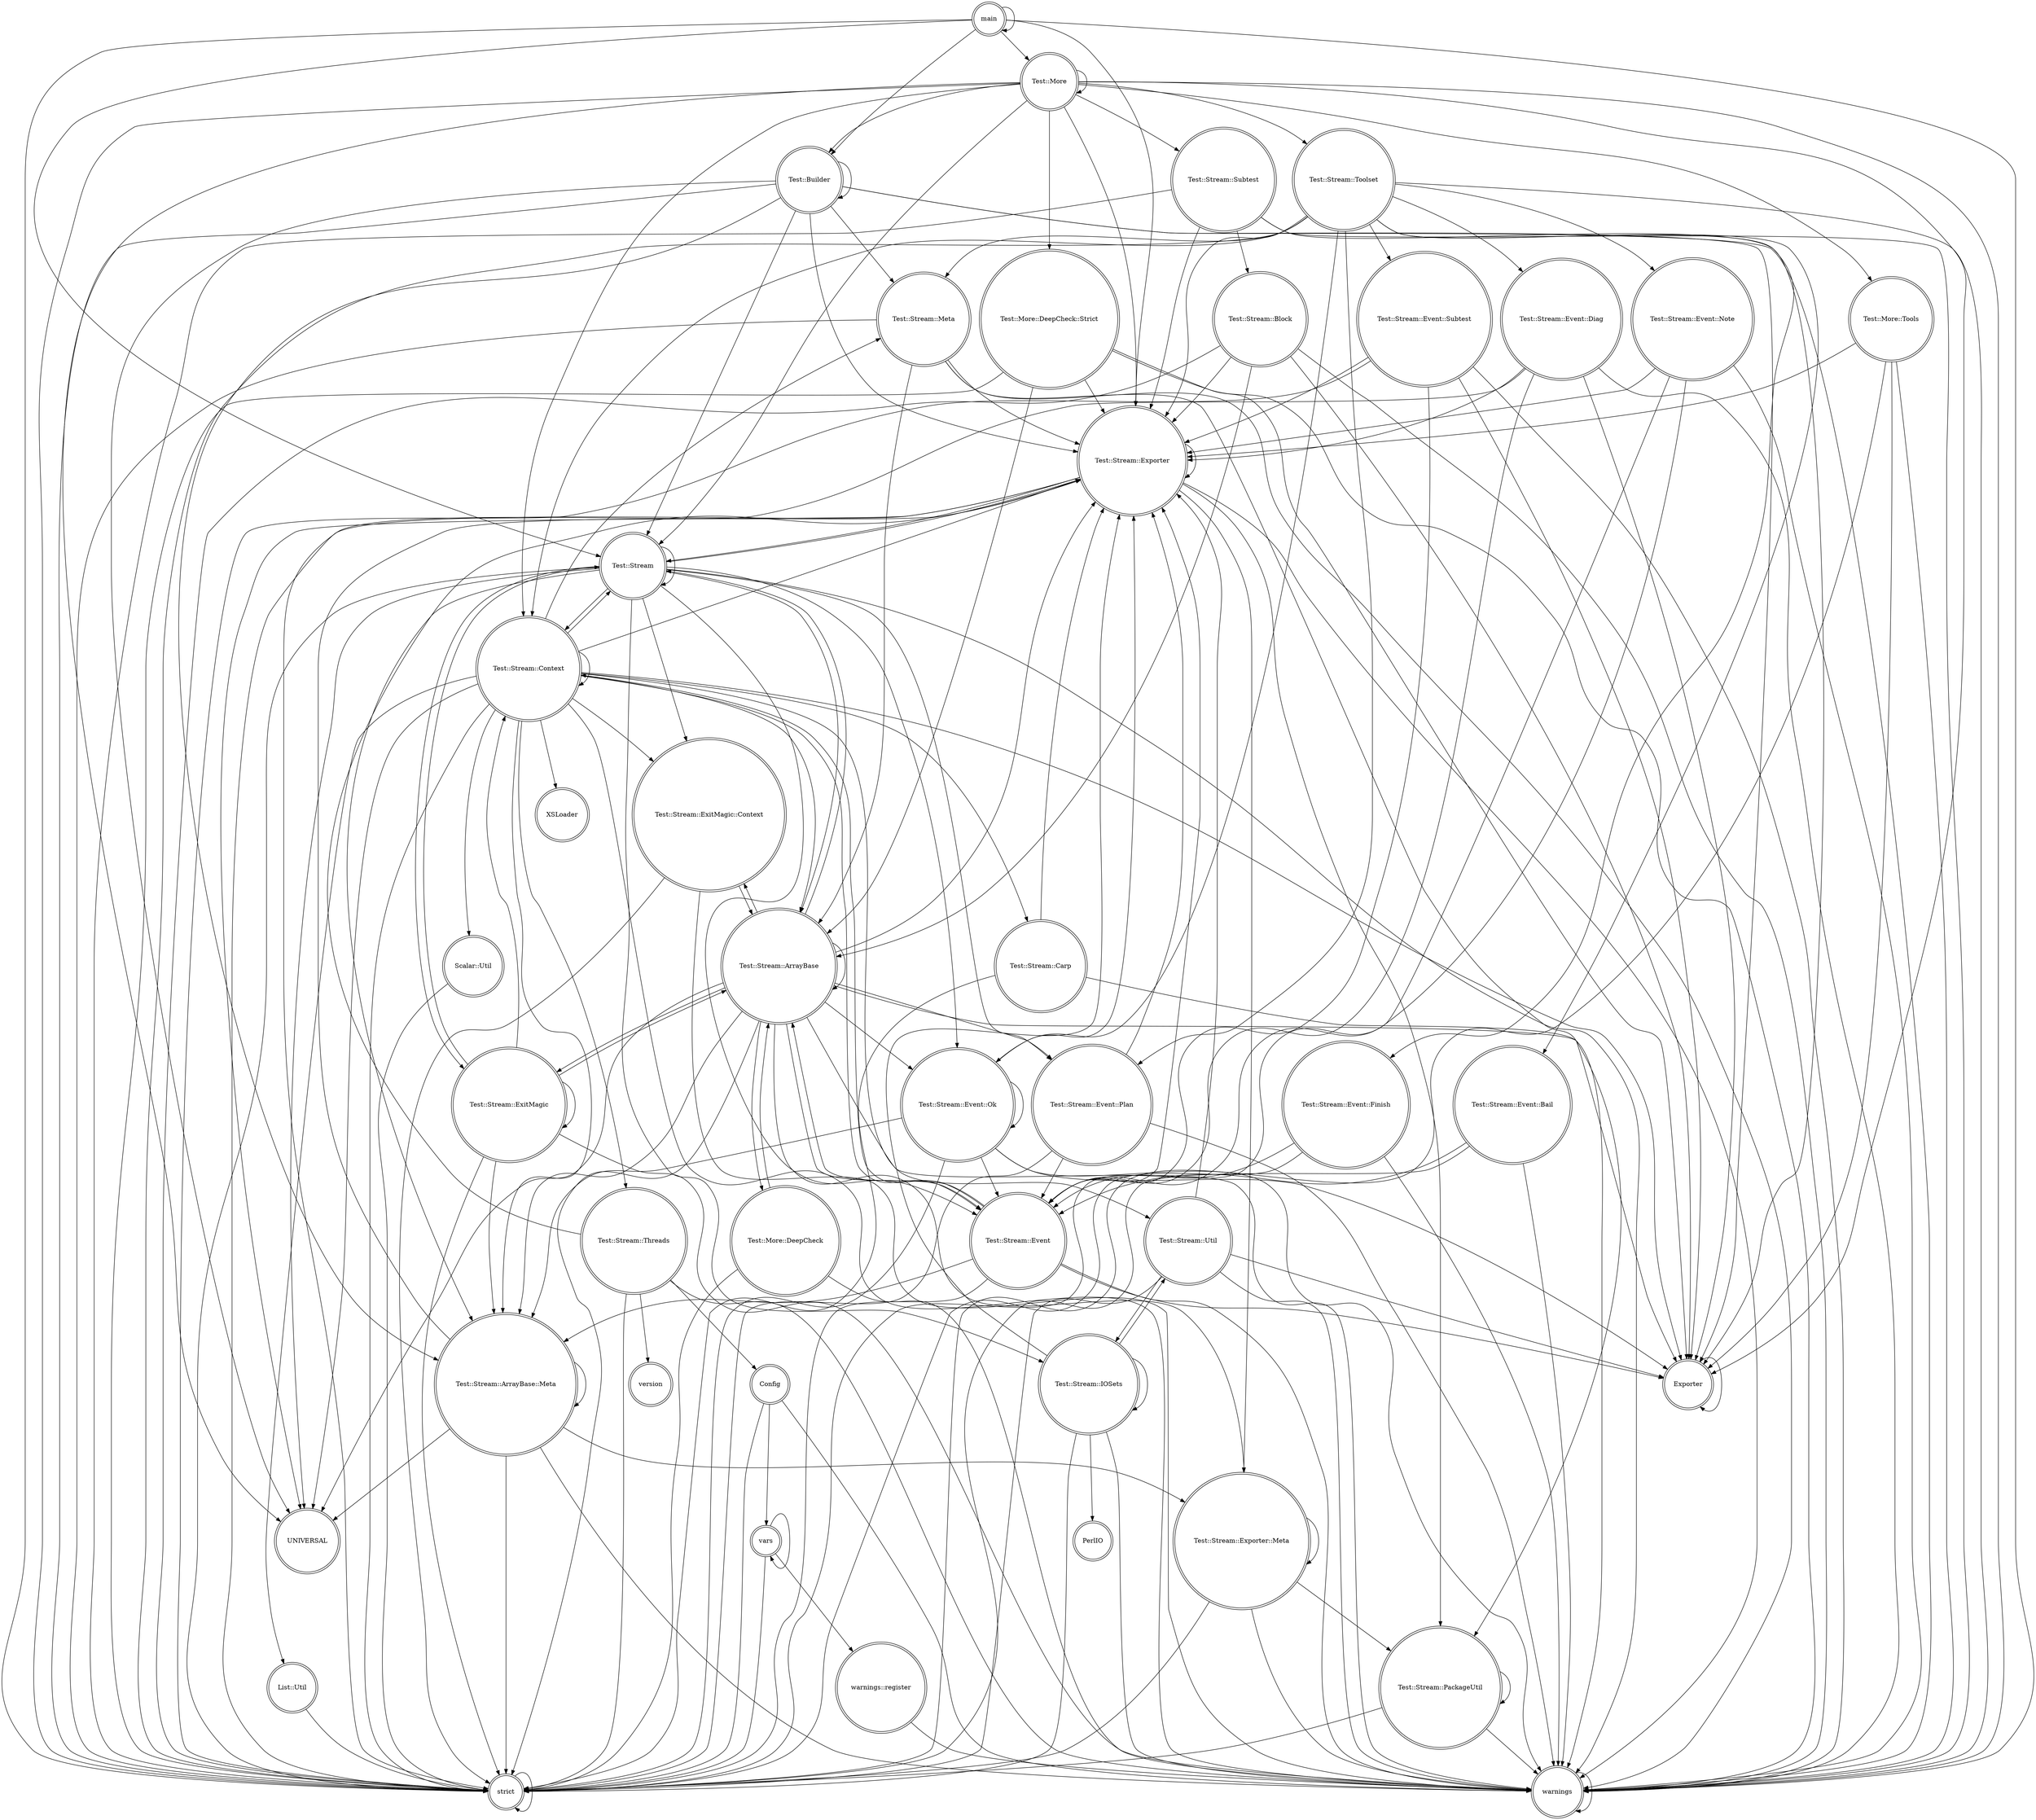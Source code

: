 digraph {
graph [overlap=false]
node [shape=doublecircle];
"vars" -> "strict";
"Test::Stream::Meta" -> "warnings";
"Test::More" -> "Test::More::Tools";
"warnings" -> "warnings";
"Test::More" -> "Test::Stream::Context";
"Test::Stream::Event::Diag" -> "warnings";
"Test::More" -> "Test::Stream::Toolset";
"vars" -> "warnings::register";
"Test::Stream::Util" -> "Test::Stream::IOSets";
"Test::Builder" -> "warnings";
"Test::Stream::IOSets" -> "Test::Stream::Util";
"Test::Stream::Meta" -> "Test::Stream::Exporter";
"Test::Stream::Context" -> "Test::Stream::Context";
"Test::Stream::Exporter" -> "UNIVERSAL";
"Test::Stream::Context" -> "XSLoader";
"Test::Stream::ExitMagic" -> "Test::Stream::ArrayBase::Meta";
"Test::Stream::Event::Diag" -> "Exporter";
"Test::Stream::Event::Plan" -> "Test::Stream::Exporter";
"Test::Builder" -> "Test::Builder";
"Test::Stream::Toolset" -> "Test::Stream::Event::Finish";
"Test::Stream::Exporter::Meta" -> "Test::Stream::PackageUtil";
"Test::Stream::Context" -> "warnings";
"Test::Stream::Toolset" -> "Test::Stream::Event::Note";
"Test::Stream::Subtest" -> "warnings";
"Test::Stream::Event::Finish" -> "strict";
"Test::Stream::Event" -> "Test::Stream::ArrayBase::Meta";
"Test::Stream" -> "Test::Stream::Event::Plan";
"Test::Stream::Util" -> "Test::Stream::Exporter";
"Test::Stream::Exporter" -> "Test::Stream";
"Test::Stream" -> "Test::Stream::ArrayBase::Meta";
"Test::Stream::Context" -> "Test::Stream::Carp";
"strict" -> "strict";
"Test::Stream::IOSets" -> "warnings";
"Test::Stream::Event::Diag" -> "Test::Stream::Event";
"Test::More" -> "Test::Stream::Subtest";
"Test::More" -> "Test::Stream::Exporter";
"Test::Stream::Threads" -> "Test::Stream::Exporter";
"Test::Stream::Event::Ok" -> "warnings";
"Test::Stream" -> "strict";
"Test::Stream" -> "Test::Stream::Event::Ok";
"Test::Stream::Block" -> "Test::Stream::ArrayBase";
"Test::Stream::Meta" -> "strict";
"Test::Stream::ArrayBase::Meta" -> "UNIVERSAL";
"Test::More::DeepCheck::Strict" -> "warnings";
"Test::Builder" -> "Test::Stream::Exporter";
"Test::Stream::ExitMagic" -> "Test::Stream::Context";
"Test::Stream::Event::Ok" -> "Exporter";
"Test::Stream::PackageUtil" -> "warnings";
"main" -> "warnings";
"Test::Stream::Util" -> "warnings";
"Test::More" -> "warnings";
"Test::Stream::Subtest" -> "Exporter";
"Scalar::Util" -> "strict";
"Test::Stream::Event::Plan" -> "strict";
"Test::More::DeepCheck::Strict" -> "Test::Stream::ArrayBase";
"Test::Stream" -> "UNIVERSAL";
"Test::Stream::Context" -> "List::Util";
"Test::Stream::ArrayBase" -> "Test::Stream::Event";
"Test::Stream::ExitMagic" -> "warnings";
"Test::Stream::ArrayBase" -> "Test::Stream::ExitMagic";
"Test::Stream::Event::Finish" -> "Test::Stream::Event";
"Test::Stream::ExitMagic::Context" -> "strict";
"main" -> "Test::Builder";
"Test::Stream::Threads" -> "Config";
"Test::More" -> "UNIVERSAL";
"Test::More::DeepCheck" -> "strict";
"Test::Stream::Event" -> "Test::Stream::Context";
"Test::More::DeepCheck::Strict" -> "Test::Stream::Exporter";
"Test::Stream::ExitMagic::Context" -> "Test::Stream::ArrayBase";
"Test::Stream::Context" -> "Test::Stream::ArrayBase";
"Test::Stream::Event::Note" -> "warnings";
"Test::Stream::Context" -> "Test::Stream::Exporter";
"Test::Stream::Carp" -> "warnings";
"Test::Stream::ArrayBase" -> "Test::Stream";
"Test::Stream::Threads" -> "version";
"Test::Builder" -> "Test::Stream::Meta";
"Test::Stream::Event::Ok" -> "Test::Stream::Exporter";
"Test::Stream::Event::Ok" -> "Test::Stream::Event::Ok";
"Test::Stream::Event::Ok" -> "Test::Stream::Event";
"Test::Stream::Event::Subtest" -> "warnings";
"warnings::register" -> "warnings";
"Test::Stream::Toolset" -> "Test::Stream::Event::Subtest";
"Test::More::Tools" -> "warnings";
"Test::Stream::PackageUtil" -> "Test::Stream::PackageUtil";
"Test::Builder" -> "Exporter";
"Test::Stream::Context" -> "Exporter";
"Test::Stream::Event::Subtest" -> "strict";
"Test::Stream::Event::Bail" -> "warnings";
"main" -> "main";
"main" -> "strict";
"Test::Stream::Block" -> "warnings";
"Test::Stream::Event::Finish" -> "warnings";
"main" -> "Test::Stream::Exporter";
"Test::Stream::ExitMagic" -> "Test::Stream::ArrayBase";
"Test::Stream::ArrayBase::Meta" -> "Test::Stream::ArrayBase::Meta";
"Test::Stream::ArrayBase" -> "Test::Stream::ArrayBase::Meta";
"Test::Stream::Meta" -> "Test::Stream::ArrayBase";
"Test::More" -> "strict";
"Test::Stream::Event::Note" -> "Test::Stream::Event";
"Test::Stream::Event::Ok" -> "Test::Stream::ArrayBase::Meta";
"Test::Stream::ArrayBase::Meta" -> "warnings";
"Test::Stream::IOSets" -> "Test::Stream::Exporter";
"Test::Stream::Block" -> "Exporter";
"Test::Stream" -> "Test::Stream";
"Test::Stream::Context" -> "Test::Stream::Meta";
"Test::Stream::Subtest" -> "Test::Stream::Exporter";
"Test::Stream::Subtest" -> "strict";
"Test::Stream::Event::Plan" -> "Test::Stream::Event";
"Test::Stream::Carp" -> "strict";
"Test::Stream::Event::Note" -> "Test::Stream::Exporter";
"Test::Stream::Toolset" -> "Test::Stream::Context";
"Test::Stream::Toolset" -> "warnings";
"Test::Stream::Event::Bail" -> "Test::Stream::Event";
"Test::Stream::Context" -> "Test::Stream::Util";
"Test::Stream" -> "Test::Stream::ExitMagic::Context";
"Test::More::Tools" -> "Exporter";
"Test::Stream::Event::Diag" -> "strict";
"Test::Stream::Threads" -> "warnings";
"main" -> "Test::Stream";
"Test::Stream::Event::Subtest" -> "Test::Stream::Exporter";
"Test::Stream" -> "warnings";
"Test::Stream::Toolset" -> "strict";
"Test::Stream::Carp" -> "Test::Stream::Exporter";
"Test::Stream::Exporter" -> "Test::Stream::Exporter::Meta";
"Test::Stream" -> "Test::Stream::ArrayBase";
"Test::More::DeepCheck" -> "Test::Stream::ArrayBase";
"Test::Stream::Exporter::Meta" -> "strict";
"Test::More" -> "Test::Stream";
"Test::Stream::Event::Ok" -> "strict";
"Test::Stream::IOSets" -> "Test::Stream::IOSets";
"Test::More" -> "Test::More::DeepCheck::Strict";
"Test::Stream::Util" -> "Exporter";
"Test::More::DeepCheck::Strict" -> "Exporter";
"Test::Stream::Context" -> "Test::Stream";
"Test::Stream::Event" -> "Test::Stream::ArrayBase";
"Test::Stream" -> "Test::Stream::ExitMagic";
"Test::Stream::ExitMagic" -> "strict";
"Test::Stream::ArrayBase::Meta" -> "Test::Stream::Exporter::Meta";
"Test::Stream::Toolset" -> "Test::Stream::Event::Bail";
"Test::Stream" -> "Test::Stream::Exporter";
"Test::Stream::Context" -> "Test::Stream::Threads";
"Test::Stream::ArrayBase" -> "UNIVERSAL";
"Test::More::Tools" -> "Test::Stream::Exporter";
"Test::Stream::Util" -> "strict";
"Test::Stream::IOSets" -> "strict";
"Test::Stream::Context" -> "Test::Stream::ArrayBase::Meta";
"Exporter" -> "Exporter";
"Test::Stream::Event::Plan" -> "warnings";
"Test::Stream::Event::Diag" -> "Test::Stream::Exporter";
"Test::Builder" -> "Test::Stream";
"Test::Stream::ExitMagic" -> "Test::Stream::ExitMagic";
"Test::Stream::ArrayBase" -> "warnings";
"Test::Stream::Threads" -> "strict";
"Test::Stream::ArrayBase::Meta" -> "Test::Stream::Exporter";
"Config" -> "strict";
"Test::Stream::ArrayBase" -> "Exporter";
"Test::Stream::Event" -> "strict";
"Test::Stream::Exporter" -> "warnings";
"Test::More::Tools" -> "strict";
"Test::More" -> "Exporter";
"Test::More" -> "Test::Builder";
"Test::Stream::ArrayBase" -> "Test::Stream::Event::Ok";
"Test::Stream::Meta" -> "Test::Stream::PackageUtil";
"main" -> "Test::More";
"Test::More::DeepCheck::Strict" -> "strict";
"Test::Stream::PackageUtil" -> "strict";
"Test::Stream::Subtest" -> "Test::Stream::Block";
"List::Util" -> "strict";
"Test::Stream::Event" -> "Exporter";
"Test::Stream::Context" -> "Test::Stream::ExitMagic::Context";
"Test::Stream::ArrayBase" -> "Test::Stream::Exporter";
"Test::Stream::Event" -> "warnings";
"Test::Stream::Context" -> "UNIVERSAL";
"Test::Stream::ArrayBase" -> "Test::Stream::ExitMagic::Context";
"Test::Stream" -> "Test::Stream::Event";
"Test::Stream::ArrayBase" -> "Test::Stream::Exporter::Meta";
"Config" -> "warnings";
"Test::Stream::Exporter::Meta" -> "warnings";
"Test::Stream::ArrayBase::Meta" -> "strict";
"Test::Stream::Toolset" -> "Test::Stream::Exporter";
"Test::Stream::Context" -> "strict";
"Test::Stream::ArrayBase" -> "Test::Stream::ArrayBase";
"Test::Stream::ExitMagic" -> "Test::Stream";
"Test::Stream::Toolset" -> "Test::Stream::Event::Ok";
"Test::Stream::IOSets" -> "PerlIO";
"Test::Stream::Event::Note" -> "strict";
"Test::Stream::Block" -> "strict";
"Config" -> "vars";
"Test::Stream::Exporter" -> "strict";
"Test::Stream" -> "Test::Stream::IOSets";
"Test::Stream::Exporter::Meta" -> "Test::Stream::Exporter::Meta";
"Test::Stream::Exporter" -> "Test::Stream::Exporter";
"Test::Stream::Exporter" -> "Test::Stream::PackageUtil";
"Test::Stream::Toolset" -> "Test::Stream::Meta";
"Test::Stream::Event::Subtest" -> "Test::Stream::Event";
"Test::Stream::Context" -> "Test::Stream::Event";
"vars" -> "vars";
"Test::Builder" -> "Test::Stream::ArrayBase::Meta";
"Test::Stream::Toolset" -> "Test::Stream::Event::Plan";
"Test::Stream::ExitMagic::Context" -> "warnings";
"Test::Stream::Event::Bail" -> "strict";
"Test::Stream::Event::Subtest" -> "Exporter";
"Test::Stream::ArrayBase" -> "strict";
"Test::Builder" -> "strict";
"Test::More" -> "Test::More";
"Test::Stream::Event" -> "Test::Stream::Exporter";
"Test::Stream::Toolset" -> "Test::Stream::Event::Diag";
"Test::Stream::Block" -> "Test::Stream::Exporter";
"Test::Builder" -> "UNIVERSAL";
"Test::Stream::ArrayBase" -> "Test::More::DeepCheck";
"Test::Stream" -> "Test::Stream::Context";
"Test::More::DeepCheck" -> "warnings";
"Test::Stream::ArrayBase" -> "Test::Stream::Event::Plan";
"Test::Stream::Context" -> "Scalar::Util";
}
